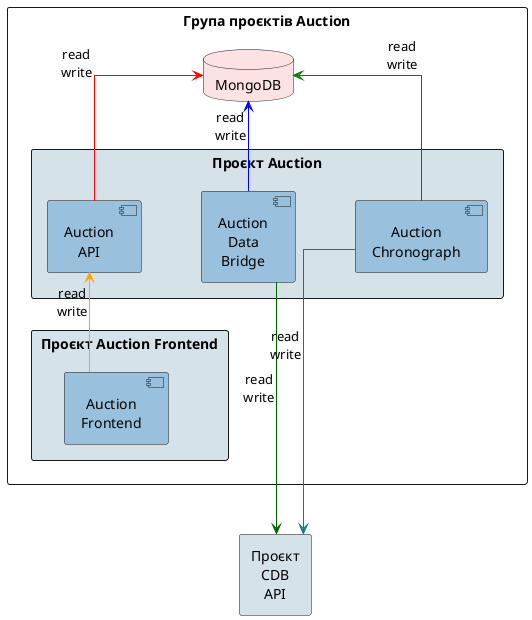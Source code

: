 @startuml projects_auction

' ===== Settings =====

skinparam linetype ortho
skinparam nodesep 60
skinparam ranksep 90
skinparam padding 2
skinparam defaultTextAlignment center

' ===== Palette =====

!define COLOR_PROJECT #D6E2E9
!define COLOR_COMPONENT #99C1DE
!define COLOR_DATABASE #FDE2E4

' ===== Components =====

rectangle "Група проєктів Auction" as AuctionProjectGroup {
    rectangle "Проєкт Auction" as AuctionProject COLOR_PROJECT {
        component "Auction\nData\nBridge" as AuctionDatabridge COLOR_COMPONENT
        component "Auction\nAPI" as AuctionAPI COLOR_COMPONENT
        component "Auction\nChronograph" as AuctionChronograph COLOR_COMPONENT
    }
    database "MongoDB" as MongoDB COLOR_DATABASE
    rectangle "Проєкт Auction Frontend" as AuctionFrontendProject COLOR_PROJECT {
        component "Auction\nFrontend" as AuctionFrontend COLOR_COMPONENT
    }
}

rectangle "Проєкт\nCDB\nAPI" as CDBProject COLOR_PROJECT

' ===== Connections =====

AuctionDatabridge -up-> MongoDB #Blue : read\nwrite
AuctionChronograph -up-> MongoDB #Green : read\nwrite
AuctionAPI -up-> MongoDB #Red : read\nwrite
AuctionFrontend -up-> AuctionAPI #Orange : read\nwrite

CDBProject <-up- AuctionDatabridge #DarkGreen : read\nwrite
CDBProject <-up- AuctionChronograph #Teal : read\nwrite

' ===== Layout =====

CDBProject -[hidden]up- AuctionFrontend

AuctionDatabridge -[hidden]right- AuctionChronograph
AuctionChronograph -[hidden]right- AuctionAPI

@enduml
